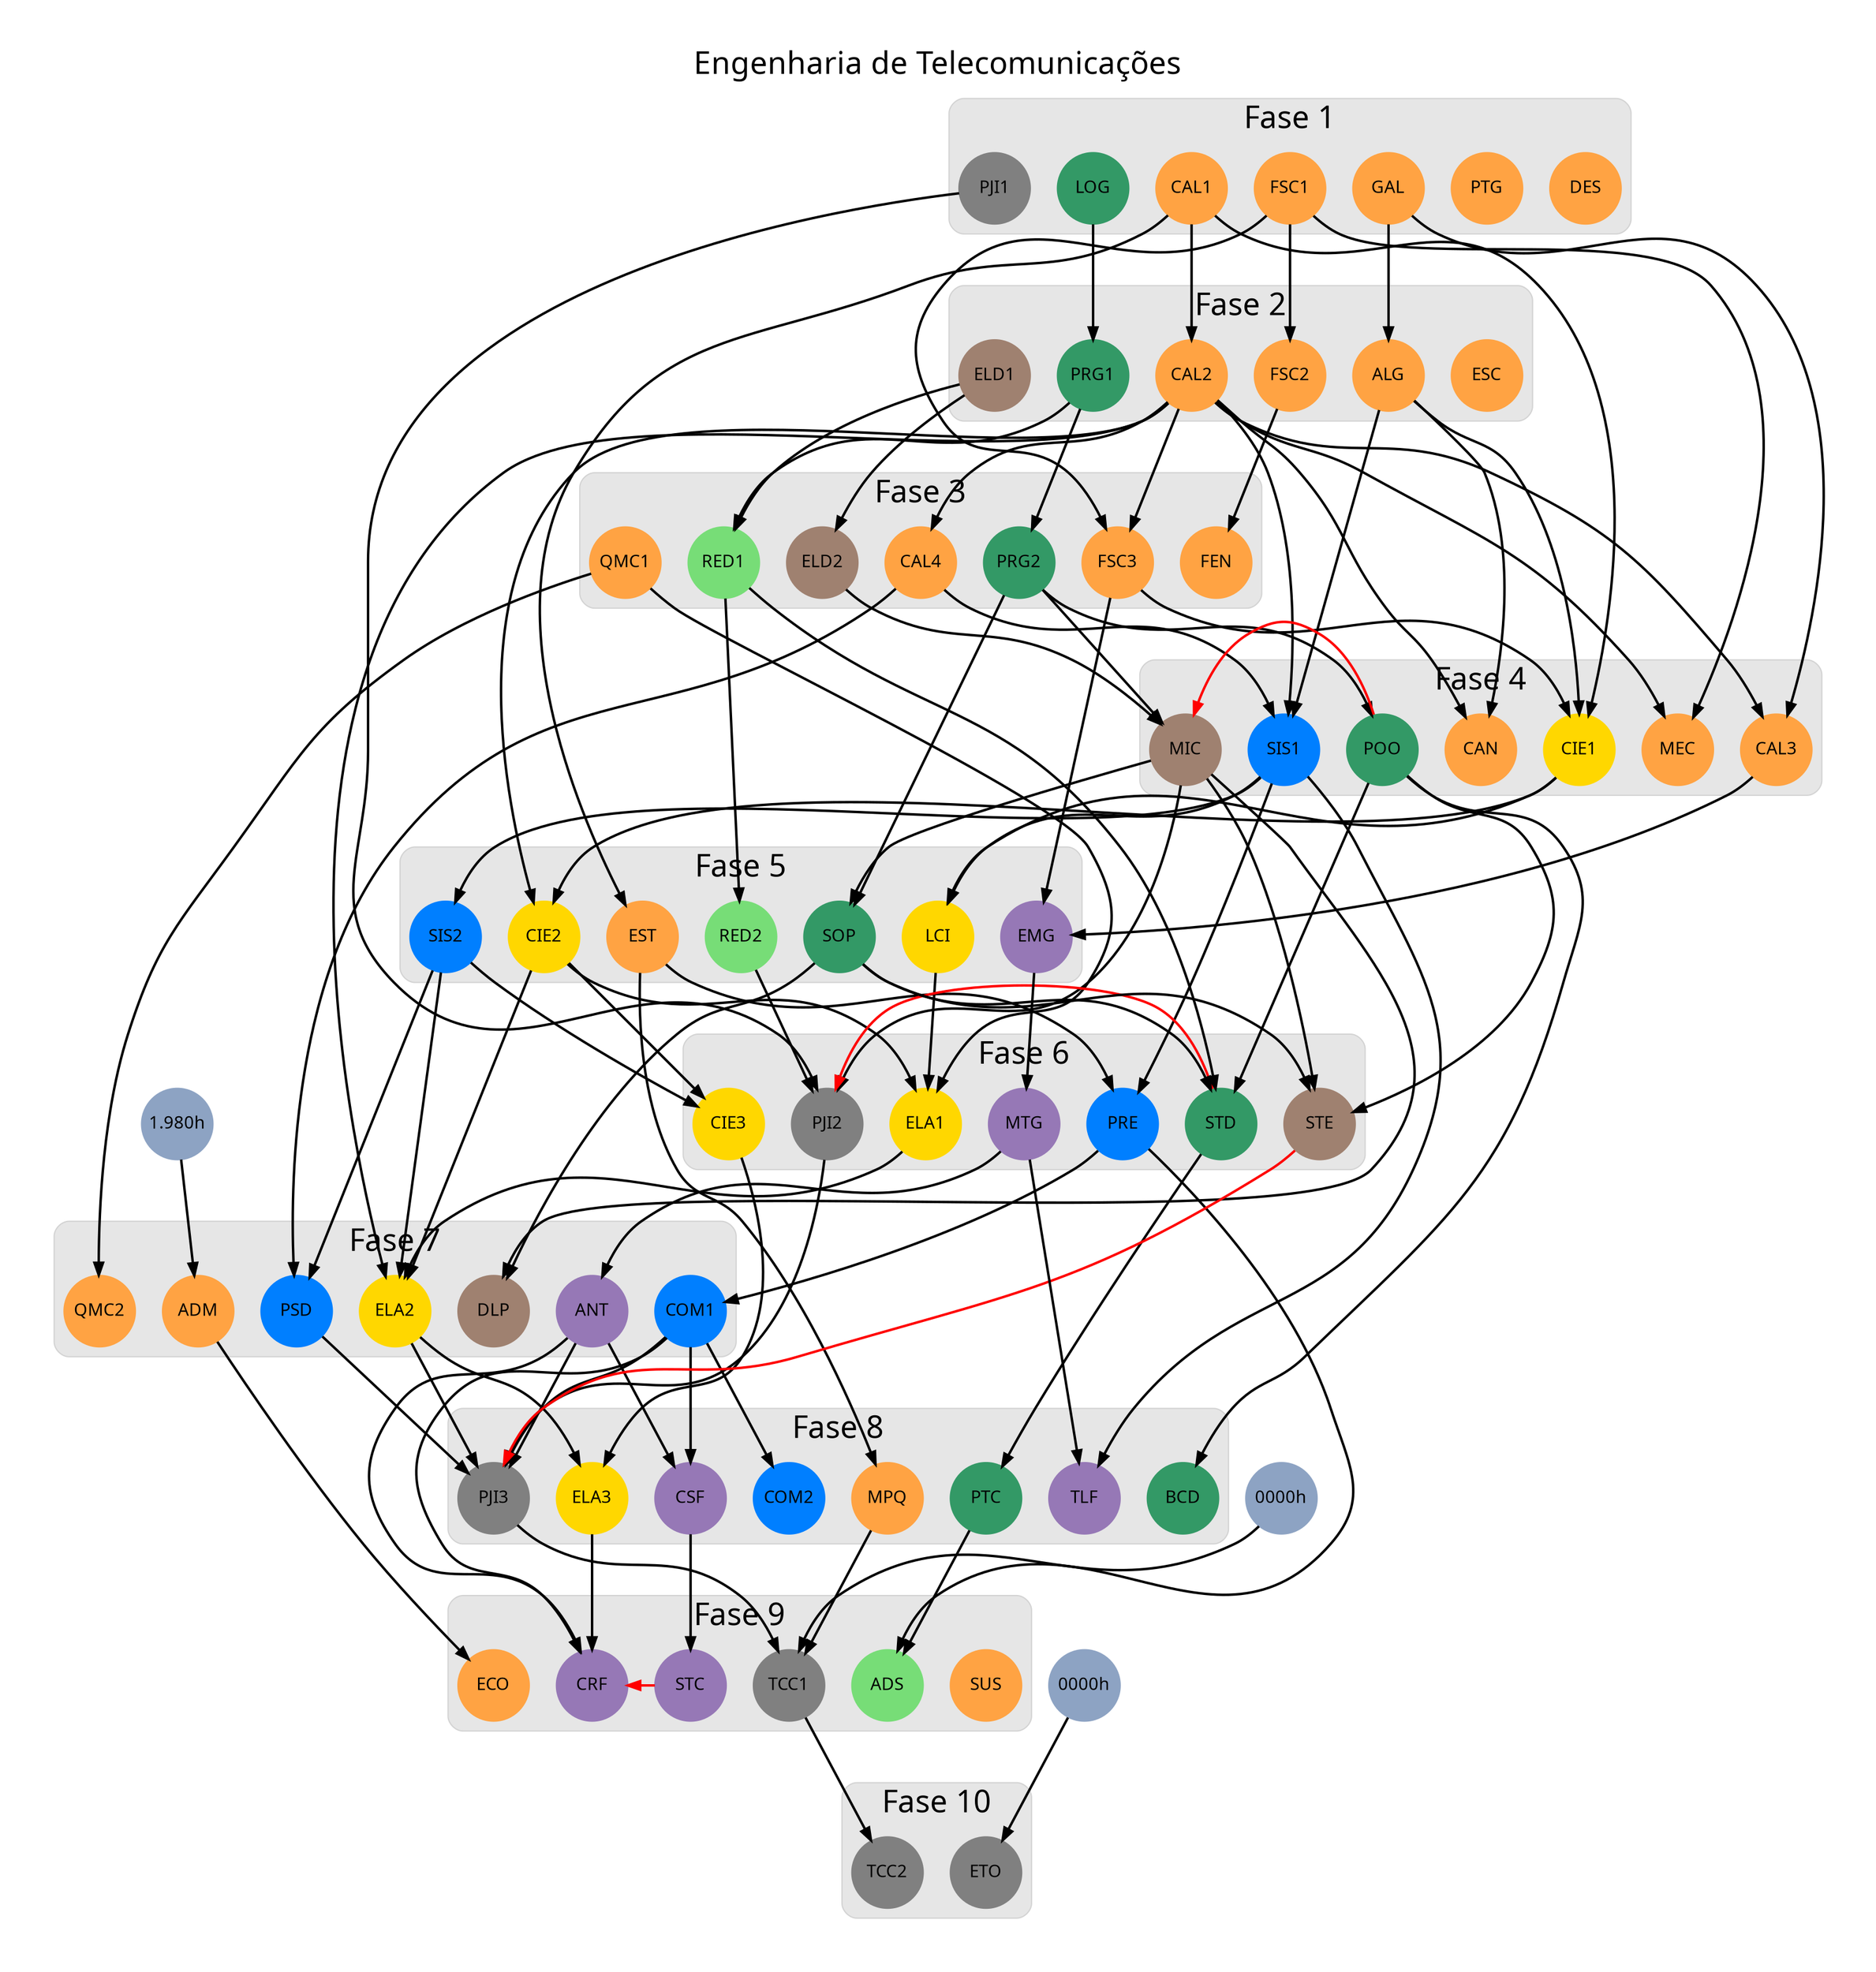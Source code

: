 digraph EngTelecom {
    layout = dot
    label ="Engenharia de Telecomunicações"
    labelloc = t
    // bgcolor="#2e3e56"
	  pad="0.5" /* add padding round the edge of the graph */
    graph [nodesep=0.3, ranksep=1.3, fontname="helvetica Neue Ultra Light", fontcolor="#000000", fontsize=25]
    node [shape="circle", width=".8", style="filled", labelloc=c, fontname="helvetica Neue Ultra Light bold", fixedsize=true]
    // edge [color="#fcfcfc", penwidth="2", fontname="helvetica Neue Ultra Light"]
    edge [color="#000000", penwidth="2", fontname="helvetica Neue Ultra Light"]

    // Pré-requisitos
    
    // deixando as disciplinas sem pré-requisito no mesmo nível do grafo
    // remover esse bloco quando forem colocadas nos subgraph das fases
    // { 
    //   rank=same
      // laranja
      {} -> DES
      {} -> ESC
      {} -> PTG
      {} -> QMC1
      {} -> SUS
      {} -> CAL1
      {} -> GAL

      // cinza
      {} -> PJI1

      // marrrom
      {} -> ELD1

      // verde escuro
      {} -> LOG

    // }

    // Eixo laranja

    {horas1980} -> ADM
    
    {ADM} -> ECO
    {CAL1} -> EST
    {FSC2} -> FEN
    {CAL2 FSC1} -> MEC
    {EST} -> MPQ # TODO verificar se PJI2 e PTG devem ser pré-requisito
    {QMC1} -> QMC2
    {GAL} -> ALG
    // {PCA} -> CAL1 #[constraint=false,color="#FF0000"]
    {CAL1} -> CAL2
    {GAL CAL2} -> CAL3
    {CAL2} -> CAL4
    {ALG CAL2} -> CAN
    // {CAL1} -> FSC1
    {FSC1} -> FSC2
    {FSC1 CAL2} -> FSC3

    // Eixo amarelo
    {CAL1 ALG FSC3} -> CIE1
    {CIE1 CAL2} -> CIE2
    {CIE2 SIS2} -> CIE3 
    {CIE2 LCI QMC1} -> ELA1
    {CAL2 CIE2 ELA1 SIS2} -> ELA2
    {ELA2 CIE3} -> ELA3
    {CIE1 SIS1} -> LCI

    // Eixo azul
    {PRE} -> COM1 # recomendada: SIS2
    {COM1} -> COM2 # recomendada: PSD
    {EST SIS1} -> PRE # recomendada: PRG1, CAL4
    {CAL2 ALG CAL4} -> SIS1
    {SIS1} -> SIS2
    {CAL4 SIS2} -> PSD  # recomendada: CAN

    // Eixo cinza
    
    {PJI1 RED2 MIC} -> PJI2
    {STD} -> PJI2 [color="#FF0000" constraint=false]
    {PJI2 ANT PSD COM1 ELA2} -> PJI3 # recomendada: DLP 
    {STE} -> PJI3 [color="#FF0000" constraint=false]
    {MPQ PJI3 horasTCC} -> TCC1 # TODO colocar CH como pré-requisito - tirei PTG
    {TCC1} -> TCC2
    {horasETO} -> ETO

    // Eixo marrom
    {SOP MIC} -> DLP
    
    {ELD1} -> ELD2 # recomendada: ELA1
    {ELD2 PRG2} -> MIC
    {POO} -> MIC [color="#FF0000" constraint=false]
    {MIC SOP POO} -> STE # recomendada: DLP

    // Eixo roxo
    {MTG} -> ANT # recomendada: COM1
    {COM1 ANT ELA3} -> CRF # recomendada: CSF
    {STC} -> CRF [color="#FF0000" constraint=false]
    {ANT COM1} -> CSF
    {FSC3 CAL3} -> EMG
    {EMG} -> MTG # recomendada: CAL4
    {CSF} -> STC
    {SIS1 MTG} -> TLF

    // Eixo verde claro
    {ELD1 PRG1} -> RED1
    {RED1}-> RED2
    {PTC PRE} -> ADS

    // Eixo verde escuro
    
    {LOG} -> PRG1 #[color="#FF0000" constraint=false]
    {PRG1} -> PRG2
    {PRG2} -> POO
    {PRG2 MIC} -> SOP
    {POO RED1 SOP} -> STD
    {POO} -> BCD
    {STD} -> PTC # recomendada: RED2

    // Fases

    subgraph cluster_fase1 {
      label = "Fase 1"
      style="rounded"
      bgcolor= "#e6e6e6" #"#5b6e8b"
      color = lightgrey

      CAL1 FSC1 PJI1 GAL LOG DES PTG
    }

    subgraph cluster_fase2 {
      label = "Fase 2"
      style="rounded"
      bgcolor="#e6e6e6"
      color = lightgrey

      CAL2 ALG PRG1 FSC2 ESC ELD1
    }

    subgraph clusterFase3 {
      label = "Fase 3"
      style="rounded"
      bgcolor="#e6e6e6"
      color = lightgrey

      ELD2 PRG2 CAL4 FSC3 RED1 FEN QMC1

    }

    subgraph clusterFase4 {
      label = "Fase 4"
      style="rounded"
      bgcolor="#e6e6e6"
      color=lightgrey

      POO CAL3 MIC SIS1 CIE1  MEC CAN

    
    }

    subgraph cluster_fase5 {
      label = "Fase 5"
      style="rounded"
      bgcolor="#e6e6e6"
      color=lightgrey

      CIE2 LCI SIS2 EMG EST SOP RED2 

    }


    subgraph cluster_fase6 {
      label = "Fase 6"
      style="rounded"
      bgcolor="#e6e6e6"
      color=lightgrey

      PJI2 STD STE PRE CIE3 ELA1 MTG

    }

    subgraph cluster_fase7 {
      label = "Fase 7"
      style="rounded"
      bgcolor="#e6e6e6"
      color=lightgrey

      PSD COM1 ELA2 DLP QMC2 ADM  ANT

    }

    subgraph cluster_fase8 {
      label = "Fase 8"
      style="rounded"
      bgcolor="#e6e6e6"
      color=lightgrey

      PTC BCD MPQ ELA3 CSF COM2 PJI3 TLF

    }

    subgraph cluster_fase9 {
      label = "Fase 9"
      style="rounded"
      bgcolor="#e6e6e6"
      color=lightgrey

      SUS TCC1 ADS STC CRF ECO

    }

    subgraph cluster_fase10 {
      label = "Fase 10"
      style="rounded"
      bgcolor="#e6e6e6"
      color=lightgrey

      TCC2 ETO
    }

    // A expressão regular abaixo serve para substituir as propriedades
    // dos nós, por exemplo, para adicionar a propriedade color

    // find: (\w{3,4}) (\[ch=\d{2,3})
    // replace: $1 $2, color="#FFA343, id=$1

    // propriedades dos nós

    horas1980 [label="1.980h", color="#8da3c3", id="horas1980"] # TODO rever isso para ADM
    horasTCC [label="0000h",  color="#8da3c3", id="horasTCC"] # 70% da CH atual, será preenchido pelo preprocess.gvpr
    horasETO [label="0000h",  color="#8da3c3", id="horasETO"] # 60% da CH atual, será preenchido pelo preprocess.gvpr

    ADM [ch=40, color="#FFA343", id=ADM] # TODO pré-requisito 1980h
    ALG [ch=60, color="#FFA343", id=ALG]
    CAL1 [ch=120, color="#FFA343", id=CAL1]
    CAL2 [ch=80, color="#FFA343", id=CAL2]
    CAL3 [ch=80, color="#FFA343", id=CAL3]
    CAL4 [ch=40, color="#FFA343", id=CAL4]
    CAN [ch=40, color="#FFA343", id=CAN]
    DES [ch=40, color="#FFA343", id=DES]
    ECO [ch=40, color="#FFA343", id=ECO]
    ESC [ch=40, color="#FFA343", id=ESC]
    EST [ch=60, color="#FFA343", id=EST]
    FEN [ch=40, color="#FFA343", id=FEN]
    FSC1 [ch=80, color="#FFA343", id=FSC1]
    FSC2 [ch=80, color="#FFA343", id=FSC2]
    FSC3 [ch=80, color="#FFA343", id=FSC3] 
    GAL [ch=60, color="#FFA343", id=GAL]
    MEC [ch=40, color="#FFA343", id=MEC]
    MPQ [ch=40, color="#FFA343", id=MPQ]
    PTG [ch=40, color="#FFA343", id=PTG] # TODO pré-requisito 1980h
    QMC1 [ch=60, color="#FFA343", id=QMC1]
    QMC2 [ch=40, color="#FFA343", id=QMC2]
    SUS [ch=40, color="#FFA343", id=SUS]



    CIE1 [ch=80, color="#FFD700", id=CIE1]
    CIE2 [ch=60, color="#FFD700", id=CIE2]
    CIE3 [ch=60, color="#FFD700", id=CIE3]
    ELA1 [ch=80, color="#FFD700", id=ELA1]
    ELA2 [ch=80, color="#FFD700", id=ELA2]
    ELA3 [ch=40, color="#FFD700", id=ELA3]
    LCI  [ch=40, color="#FFD700", id=LCI ]


    COM1 [ch=100, color="#007FFF", id=COM1]
    COM2 [ch=80, color="#007FFF", id=COM2]
    PRE [ch=80, color="#007FFF", id=PRE]
    PSD [ch=60, color="#007FFF", id=PSD]
    SIS1 [ch=60, color="#007FFF", id=SIS1]
    SIS2 [ch=60, color="#007FFF", id=SIS2]


    ETO [ch=160, color="#808080", id=ETO]
    PJI1 [ch=40, color="#808080", id=PJI1]
    PJI2 [ch=40, color="#808080", id=PJI2]
    PJI3 [ch=40, color="#808080", id=PJI3]
    TCC1 [ch=40, color="#808080", id=TCC1]
    TCC2 [ch=100, color="#808080", id=TCC2]


    DLP [ch=60, color="#9F8170", id=DLP]
    ELD1 [ch=100, color="#9F8170", id=ELD1]
    ELD2 [ch=100, color="#9F8170", id=ELD2]
    MIC [ch=100, color="#9F8170", id=MIC]
    STE [ch=80, color="#9F8170", id=STE]


    ANT [ch=80, color="#9678B6", id=ANT]
    CRF [ch=60, color="#9678B6", id=CRF]
    CSF [ch=60, color="#9678B6", id=CSF]
    EMG [ch=60, color="#9678B6", id=EMG]
    MTG [ch=80, color="#9678B6", id=MTG]
    STC [ch=60, color="#9678B6", id=STC]
    TLF [ch=80, color="#9678B6", id=TLF]


    ADS [ch=40, color="#77DD77", id=ADS]
    RED1 [ch=80, color="#77DD77", id=RED1]
    RED2 [ch=80, color="#77DD77", id=RED2]


    BCD [ch=60, color="#339966", id=BCD]
    LOG [ch=40, color="#339966", id=LOG]
    POO [ch=80, color="#339966", id=POO]
    PRG1 [ch=80, color="#339966", id=PRG1]
    PRG2 [ch=80, color="#339966", id=PRG2]
    PTC [ch=40, color="#339966", id=PTC]
    SOP [ch=80, color="#339966", id=SOP]
    STD [ch=60, color="#339966", id=STD]

}
